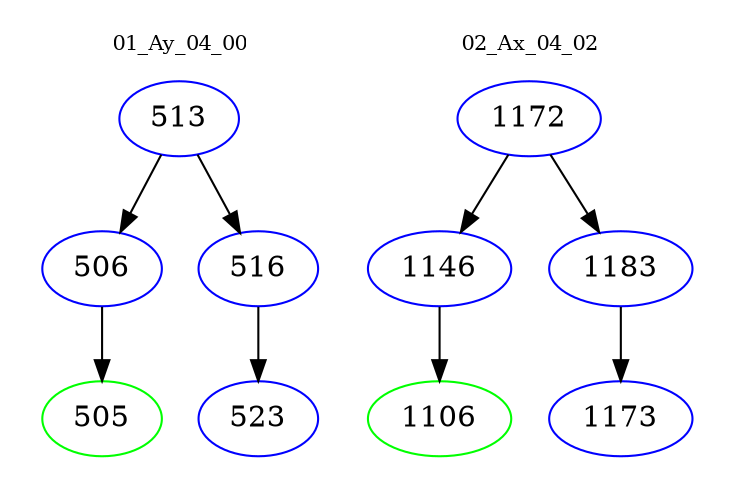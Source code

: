 digraph{
subgraph cluster_0 {
color = white
label = "01_Ay_04_00";
fontsize=10;
T0_513 [label="513", color="blue"]
T0_513 -> T0_506 [color="black"]
T0_506 [label="506", color="blue"]
T0_506 -> T0_505 [color="black"]
T0_505 [label="505", color="green"]
T0_513 -> T0_516 [color="black"]
T0_516 [label="516", color="blue"]
T0_516 -> T0_523 [color="black"]
T0_523 [label="523", color="blue"]
}
subgraph cluster_1 {
color = white
label = "02_Ax_04_02";
fontsize=10;
T1_1172 [label="1172", color="blue"]
T1_1172 -> T1_1146 [color="black"]
T1_1146 [label="1146", color="blue"]
T1_1146 -> T1_1106 [color="black"]
T1_1106 [label="1106", color="green"]
T1_1172 -> T1_1183 [color="black"]
T1_1183 [label="1183", color="blue"]
T1_1183 -> T1_1173 [color="black"]
T1_1173 [label="1173", color="blue"]
}
}
